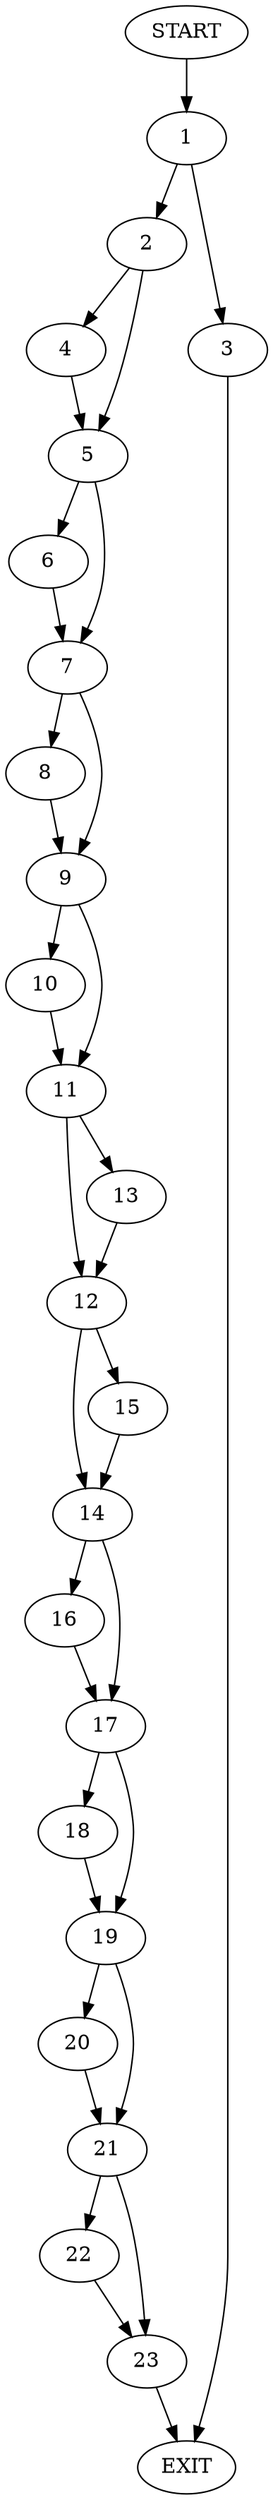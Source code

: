 digraph {
0 [label="START"]
24 [label="EXIT"]
0 -> 1
1 -> 2
1 -> 3
3 -> 24
2 -> 4
2 -> 5
5 -> 6
5 -> 7
4 -> 5
6 -> 7
7 -> 8
7 -> 9
8 -> 9
9 -> 10
9 -> 11
11 -> 12
11 -> 13
10 -> 11
13 -> 12
12 -> 14
12 -> 15
15 -> 14
14 -> 16
14 -> 17
16 -> 17
17 -> 18
17 -> 19
18 -> 19
19 -> 20
19 -> 21
20 -> 21
21 -> 22
21 -> 23
23 -> 24
22 -> 23
}
